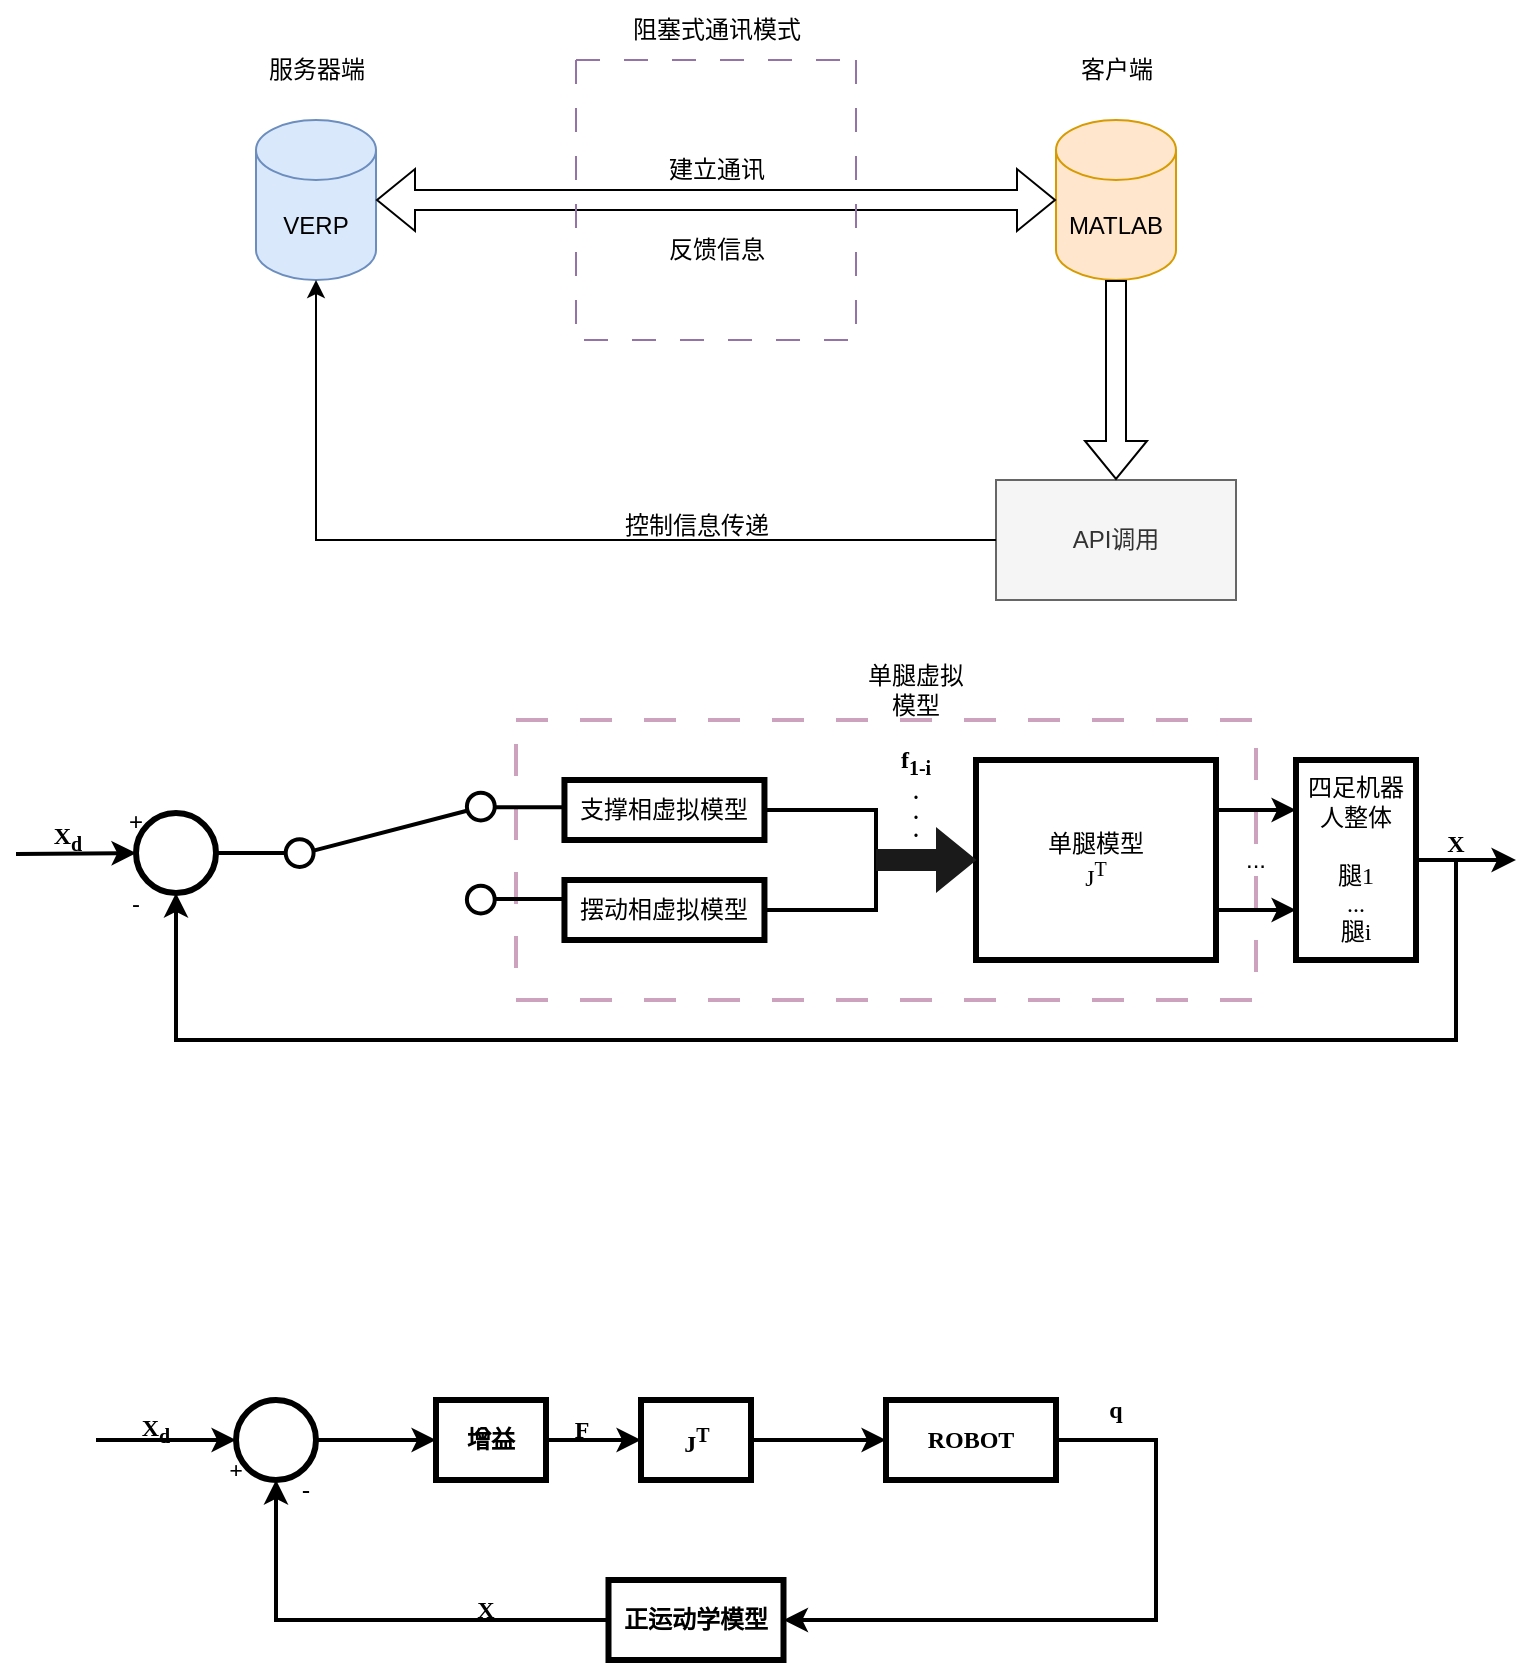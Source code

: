 <mxfile version="24.3.1" type="github">
  <diagram name="第 1 页" id="IKI6N14KD9crZWQqSluS">
    <mxGraphModel dx="818" dy="474" grid="0" gridSize="10" guides="1" tooltips="1" connect="1" arrows="1" fold="1" page="1" pageScale="1" pageWidth="827" pageHeight="1169" math="0" shadow="0">
      <root>
        <mxCell id="0" />
        <mxCell id="1" parent="0" />
        <mxCell id="tLFWGB--AHIsZchz6cfT-1" value="VERP" style="shape=cylinder3;whiteSpace=wrap;html=1;boundedLbl=1;backgroundOutline=1;size=15;fillColor=#dae8fc;strokeColor=#6c8ebf;" vertex="1" parent="1">
          <mxGeometry x="170" y="120" width="60" height="80" as="geometry" />
        </mxCell>
        <mxCell id="tLFWGB--AHIsZchz6cfT-2" value="服务器端" style="text;html=1;align=center;verticalAlign=middle;resizable=0;points=[];autosize=1;strokeColor=none;fillColor=none;" vertex="1" parent="1">
          <mxGeometry x="165" y="80" width="70" height="30" as="geometry" />
        </mxCell>
        <mxCell id="tLFWGB--AHIsZchz6cfT-3" value="MATLAB" style="shape=cylinder3;whiteSpace=wrap;html=1;boundedLbl=1;backgroundOutline=1;size=15;fillColor=#ffe6cc;strokeColor=#d79b00;" vertex="1" parent="1">
          <mxGeometry x="570" y="120" width="60" height="80" as="geometry" />
        </mxCell>
        <mxCell id="tLFWGB--AHIsZchz6cfT-4" value="客户端" style="text;html=1;align=center;verticalAlign=middle;resizable=0;points=[];autosize=1;strokeColor=none;fillColor=none;" vertex="1" parent="1">
          <mxGeometry x="570" y="80" width="60" height="30" as="geometry" />
        </mxCell>
        <mxCell id="tLFWGB--AHIsZchz6cfT-5" value="API调用" style="rounded=0;whiteSpace=wrap;html=1;fillColor=#f5f5f5;fontColor=#333333;strokeColor=#666666;" vertex="1" parent="1">
          <mxGeometry x="540" y="300" width="120" height="60" as="geometry" />
        </mxCell>
        <mxCell id="tLFWGB--AHIsZchz6cfT-6" value="" style="shape=flexArrow;endArrow=classic;startArrow=classic;html=1;rounded=0;entryX=0;entryY=0.5;entryDx=0;entryDy=0;entryPerimeter=0;exitX=1;exitY=0.5;exitDx=0;exitDy=0;exitPerimeter=0;" edge="1" parent="1" source="tLFWGB--AHIsZchz6cfT-1" target="tLFWGB--AHIsZchz6cfT-3">
          <mxGeometry width="100" height="100" relative="1" as="geometry">
            <mxPoint x="350" y="250" as="sourcePoint" />
            <mxPoint x="450" y="150" as="targetPoint" />
          </mxGeometry>
        </mxCell>
        <mxCell id="tLFWGB--AHIsZchz6cfT-7" value="" style="endArrow=classic;html=1;rounded=0;exitX=0;exitY=0.5;exitDx=0;exitDy=0;entryX=0.5;entryY=1;entryDx=0;entryDy=0;entryPerimeter=0;" edge="1" parent="1" source="tLFWGB--AHIsZchz6cfT-5" target="tLFWGB--AHIsZchz6cfT-1">
          <mxGeometry width="50" height="50" relative="1" as="geometry">
            <mxPoint x="380" y="330" as="sourcePoint" />
            <mxPoint x="430" y="280" as="targetPoint" />
            <Array as="points">
              <mxPoint x="200" y="330" />
            </Array>
          </mxGeometry>
        </mxCell>
        <mxCell id="tLFWGB--AHIsZchz6cfT-8" value="" style="shape=flexArrow;endArrow=classic;html=1;rounded=0;exitX=0.5;exitY=1;exitDx=0;exitDy=0;exitPerimeter=0;entryX=0.5;entryY=0;entryDx=0;entryDy=0;" edge="1" parent="1" source="tLFWGB--AHIsZchz6cfT-3" target="tLFWGB--AHIsZchz6cfT-5">
          <mxGeometry width="50" height="50" relative="1" as="geometry">
            <mxPoint x="380" y="290" as="sourcePoint" />
            <mxPoint x="430" y="240" as="targetPoint" />
          </mxGeometry>
        </mxCell>
        <mxCell id="tLFWGB--AHIsZchz6cfT-11" value="" style="swimlane;startSize=0;dashed=1;dashPattern=12 12;fillColor=#e1d5e7;strokeColor=#9673a6;" vertex="1" parent="1">
          <mxGeometry x="330" y="90" width="140" height="140" as="geometry" />
        </mxCell>
        <mxCell id="tLFWGB--AHIsZchz6cfT-10" value="反馈信息" style="text;html=1;align=center;verticalAlign=middle;resizable=0;points=[];autosize=1;strokeColor=none;fillColor=none;" vertex="1" parent="tLFWGB--AHIsZchz6cfT-11">
          <mxGeometry x="35" y="80" width="70" height="30" as="geometry" />
        </mxCell>
        <mxCell id="tLFWGB--AHIsZchz6cfT-9" value="建立通讯" style="text;html=1;align=center;verticalAlign=middle;resizable=0;points=[];autosize=1;strokeColor=none;fillColor=none;" vertex="1" parent="tLFWGB--AHIsZchz6cfT-11">
          <mxGeometry x="35" y="40" width="70" height="30" as="geometry" />
        </mxCell>
        <mxCell id="tLFWGB--AHIsZchz6cfT-12" value="阻塞式通讯模式" style="text;html=1;align=center;verticalAlign=middle;resizable=0;points=[];autosize=1;strokeColor=none;fillColor=none;" vertex="1" parent="1">
          <mxGeometry x="345" y="60" width="110" height="30" as="geometry" />
        </mxCell>
        <mxCell id="tLFWGB--AHIsZchz6cfT-13" value="控制信息传递" style="text;html=1;align=center;verticalAlign=middle;resizable=0;points=[];autosize=1;strokeColor=none;fillColor=none;" vertex="1" parent="1">
          <mxGeometry x="340" y="308" width="100" height="30" as="geometry" />
        </mxCell>
        <mxCell id="tLFWGB--AHIsZchz6cfT-36" value="&lt;p class=&quot;MsoNormal&quot;&gt;&lt;img src=&quot;file:///C:/Users/Wenrui/AppData/Local/Temp/ksohtml9960/wps2.png&quot; height=&quot;20&quot; width=&quot;14&quot;&gt;&lt;/p&gt;" style="ellipse;whiteSpace=wrap;html=1;aspect=fixed;strokeWidth=3;" vertex="1" parent="1">
          <mxGeometry x="110" y="466.53" width="40" height="40" as="geometry" />
        </mxCell>
        <mxCell id="tLFWGB--AHIsZchz6cfT-50" value="" style="rounded=0;whiteSpace=wrap;html=1;dashed=1;dashPattern=8 8;strokeColor=#CDA2BE;strokeWidth=2;" vertex="1" parent="1">
          <mxGeometry x="300" y="420" width="370" height="140" as="geometry" />
        </mxCell>
        <mxCell id="tLFWGB--AHIsZchz6cfT-37" value="" style="endArrow=classic;html=1;rounded=0;entryX=0;entryY=0.5;entryDx=0;entryDy=0;strokeWidth=2;" edge="1" parent="1" target="tLFWGB--AHIsZchz6cfT-36">
          <mxGeometry width="50" height="50" relative="1" as="geometry">
            <mxPoint x="50" y="487" as="sourcePoint" />
            <mxPoint x="70" y="490" as="targetPoint" />
          </mxGeometry>
        </mxCell>
        <mxCell id="tLFWGB--AHIsZchz6cfT-38" value="" style="html=1;shape=mxgraph.electrical.electro-mechanical.twoWaySwitch;aspect=fixed;elSwitchState=2;strokeWidth=2;" vertex="1" parent="1">
          <mxGeometry x="150" y="456.33" width="174.23" height="60.41" as="geometry" />
        </mxCell>
        <mxCell id="tLFWGB--AHIsZchz6cfT-39" value="支撑相虚拟模型" style="rounded=0;whiteSpace=wrap;html=1;strokeWidth=3;" vertex="1" parent="1">
          <mxGeometry x="324.23" y="450" width="100" height="30" as="geometry" />
        </mxCell>
        <mxCell id="tLFWGB--AHIsZchz6cfT-42" value="摆动相虚拟模型" style="rounded=0;whiteSpace=wrap;html=1;strokeWidth=3;" vertex="1" parent="1">
          <mxGeometry x="324.23" y="500" width="100" height="30" as="geometry" />
        </mxCell>
        <mxCell id="tLFWGB--AHIsZchz6cfT-44" value="" style="endArrow=none;html=1;rounded=0;exitX=1;exitY=0.5;exitDx=0;exitDy=0;entryX=1;entryY=0.5;entryDx=0;entryDy=0;strokeWidth=2;" edge="1" parent="1" source="tLFWGB--AHIsZchz6cfT-39" target="tLFWGB--AHIsZchz6cfT-42">
          <mxGeometry width="50" height="50" relative="1" as="geometry">
            <mxPoint x="480" y="500" as="sourcePoint" />
            <mxPoint x="530" y="450" as="targetPoint" />
            <Array as="points">
              <mxPoint x="480" y="465" />
              <mxPoint x="480" y="515" />
            </Array>
          </mxGeometry>
        </mxCell>
        <mxCell id="tLFWGB--AHIsZchz6cfT-46" value="单腿模型&lt;div&gt;&lt;font face=&quot;Times New Roman&quot;&gt;J&lt;sup&gt;T&lt;/sup&gt;&lt;/font&gt;&lt;/div&gt;" style="rounded=0;whiteSpace=wrap;html=1;strokeWidth=3;" vertex="1" parent="1">
          <mxGeometry x="530" y="440" width="120" height="100" as="geometry" />
        </mxCell>
        <mxCell id="tLFWGB--AHIsZchz6cfT-48" value="" style="shape=flexArrow;endArrow=classic;html=1;rounded=0;entryX=0;entryY=0.5;entryDx=0;entryDy=0;fillColor=#1A1A1A;strokeColor=#1A1A1A;" edge="1" parent="1" target="tLFWGB--AHIsZchz6cfT-46">
          <mxGeometry width="50" height="50" relative="1" as="geometry">
            <mxPoint x="480" y="490" as="sourcePoint" />
            <mxPoint x="530" y="540" as="targetPoint" />
          </mxGeometry>
        </mxCell>
        <mxCell id="tLFWGB--AHIsZchz6cfT-51" value="&lt;font face=&quot;Times New Roman&quot;&gt;&lt;b&gt;f&lt;sub&gt;1-i&lt;/sub&gt;&lt;/b&gt;&lt;/font&gt;&lt;div style=&quot;line-height: 40%;&quot;&gt;&lt;font face=&quot;Times New Roman&quot;&gt;&lt;b&gt;&lt;sub&gt;.&lt;/sub&gt;&lt;/b&gt;&lt;/font&gt;&lt;/div&gt;&lt;div style=&quot;line-height: 40%;&quot;&gt;&lt;font face=&quot;Times New Roman&quot;&gt;&lt;b&gt;&lt;sub&gt;.&lt;/sub&gt;&lt;/b&gt;&lt;/font&gt;&lt;/div&gt;&lt;div style=&quot;line-height: 40%;&quot;&gt;&lt;font face=&quot;Times New Roman&quot;&gt;&lt;b&gt;&lt;sub&gt;.&lt;/sub&gt;&lt;/b&gt;&lt;/font&gt;&lt;/div&gt;" style="text;html=1;align=center;verticalAlign=middle;whiteSpace=wrap;rounded=0;" vertex="1" parent="1">
          <mxGeometry x="470" y="440" width="60" height="30" as="geometry" />
        </mxCell>
        <mxCell id="tLFWGB--AHIsZchz6cfT-52" value="&lt;font face=&quot;Times New Roman&quot;&gt;四足机器人整体&lt;/font&gt;&lt;div&gt;&lt;font face=&quot;ZlpyJTW7_vwYqS0CMD5R&quot;&gt;&lt;br&gt;&lt;/font&gt;&lt;/div&gt;&lt;div&gt;&lt;font face=&quot;ZlpyJTW7_vwYqS0CMD5R&quot;&gt;腿1&lt;/font&gt;&lt;/div&gt;&lt;div&gt;&lt;font face=&quot;ZlpyJTW7_vwYqS0CMD5R&quot;&gt;...&lt;/font&gt;&lt;/div&gt;&lt;div&gt;&lt;font face=&quot;ZlpyJTW7_vwYqS0CMD5R&quot;&gt;腿i&lt;/font&gt;&lt;/div&gt;" style="rounded=0;whiteSpace=wrap;html=1;strokeWidth=3;" vertex="1" parent="1">
          <mxGeometry x="690" y="440" width="60" height="100" as="geometry" />
        </mxCell>
        <mxCell id="tLFWGB--AHIsZchz6cfT-54" value="" style="endArrow=classic;html=1;rounded=0;entryX=0;entryY=0.25;entryDx=0;entryDy=0;exitX=1;exitY=0.25;exitDx=0;exitDy=0;strokeWidth=2;" edge="1" parent="1" source="tLFWGB--AHIsZchz6cfT-46" target="tLFWGB--AHIsZchz6cfT-52">
          <mxGeometry width="50" height="50" relative="1" as="geometry">
            <mxPoint x="620" y="630" as="sourcePoint" />
            <mxPoint x="670" y="580" as="targetPoint" />
          </mxGeometry>
        </mxCell>
        <mxCell id="tLFWGB--AHIsZchz6cfT-55" value="" style="endArrow=classic;html=1;rounded=0;entryX=0;entryY=0.75;entryDx=0;entryDy=0;exitX=1;exitY=0.75;exitDx=0;exitDy=0;strokeWidth=2;" edge="1" parent="1" source="tLFWGB--AHIsZchz6cfT-46" target="tLFWGB--AHIsZchz6cfT-52">
          <mxGeometry width="50" height="50" relative="1" as="geometry">
            <mxPoint x="590" y="650" as="sourcePoint" />
            <mxPoint x="640" y="600" as="targetPoint" />
          </mxGeometry>
        </mxCell>
        <mxCell id="tLFWGB--AHIsZchz6cfT-57" value="..." style="text;html=1;align=center;verticalAlign=middle;whiteSpace=wrap;rounded=0;" vertex="1" parent="1">
          <mxGeometry x="640" y="475" width="60" height="30" as="geometry" />
        </mxCell>
        <mxCell id="tLFWGB--AHIsZchz6cfT-58" value="单腿虚拟模型" style="text;html=1;align=center;verticalAlign=middle;whiteSpace=wrap;rounded=0;" vertex="1" parent="1">
          <mxGeometry x="470" y="390" width="60" height="30" as="geometry" />
        </mxCell>
        <mxCell id="tLFWGB--AHIsZchz6cfT-59" value="" style="endArrow=classic;html=1;rounded=0;exitX=1;exitY=0.5;exitDx=0;exitDy=0;strokeWidth=2;" edge="1" parent="1" source="tLFWGB--AHIsZchz6cfT-52">
          <mxGeometry width="50" height="50" relative="1" as="geometry">
            <mxPoint x="660" y="630" as="sourcePoint" />
            <mxPoint x="800" y="490" as="targetPoint" />
          </mxGeometry>
        </mxCell>
        <mxCell id="tLFWGB--AHIsZchz6cfT-60" value="&lt;font face=&quot;Times New Roman&quot;&gt;&lt;b&gt;X&lt;/b&gt;&lt;/font&gt;" style="text;html=1;align=center;verticalAlign=middle;whiteSpace=wrap;rounded=0;" vertex="1" parent="1">
          <mxGeometry x="740" y="466.53" width="60" height="30" as="geometry" />
        </mxCell>
        <mxCell id="tLFWGB--AHIsZchz6cfT-61" value="&lt;font face=&quot;Times New Roman&quot;&gt;&lt;b&gt;X&lt;sub&gt;d&lt;/sub&gt;&lt;/b&gt;&lt;/font&gt;" style="text;html=1;align=center;verticalAlign=middle;whiteSpace=wrap;rounded=0;" vertex="1" parent="1">
          <mxGeometry x="46" y="464" width="60" height="30" as="geometry" />
        </mxCell>
        <mxCell id="tLFWGB--AHIsZchz6cfT-62" value="+" style="text;html=1;align=center;verticalAlign=middle;whiteSpace=wrap;rounded=0;" vertex="1" parent="1">
          <mxGeometry x="80" y="456" width="60" height="30" as="geometry" />
        </mxCell>
        <mxCell id="tLFWGB--AHIsZchz6cfT-63" value="-" style="text;html=1;align=center;verticalAlign=middle;whiteSpace=wrap;rounded=0;" vertex="1" parent="1">
          <mxGeometry x="80" y="497" width="60" height="30" as="geometry" />
        </mxCell>
        <mxCell id="tLFWGB--AHIsZchz6cfT-64" value="" style="endArrow=classic;html=1;rounded=0;exitX=0.5;exitY=0.767;exitDx=0;exitDy=0;exitPerimeter=0;entryX=0.5;entryY=1;entryDx=0;entryDy=0;strokeWidth=2;" edge="1" parent="1" source="tLFWGB--AHIsZchz6cfT-60" target="tLFWGB--AHIsZchz6cfT-36">
          <mxGeometry width="50" height="50" relative="1" as="geometry">
            <mxPoint x="630" y="660" as="sourcePoint" />
            <mxPoint x="190" y="570" as="targetPoint" />
            <Array as="points">
              <mxPoint x="770" y="580" />
              <mxPoint x="130" y="580" />
            </Array>
          </mxGeometry>
        </mxCell>
        <mxCell id="tLFWGB--AHIsZchz6cfT-65" value="" style="ellipse;whiteSpace=wrap;html=1;aspect=fixed;strokeWidth=3;" vertex="1" parent="1">
          <mxGeometry x="160" y="760" width="40" height="40" as="geometry" />
        </mxCell>
        <mxCell id="tLFWGB--AHIsZchz6cfT-66" value="&lt;b&gt;增益&lt;/b&gt;" style="rounded=0;whiteSpace=wrap;html=1;strokeWidth=3;" vertex="1" parent="1">
          <mxGeometry x="260" y="760" width="55" height="40" as="geometry" />
        </mxCell>
        <mxCell id="tLFWGB--AHIsZchz6cfT-67" value="&lt;font face=&quot;Times New Roman&quot;&gt;&lt;b&gt;J&lt;sup&gt;T&lt;/sup&gt;&lt;/b&gt;&lt;/font&gt;" style="rounded=0;whiteSpace=wrap;html=1;strokeWidth=3;" vertex="1" parent="1">
          <mxGeometry x="362.5" y="760" width="55" height="40" as="geometry" />
        </mxCell>
        <mxCell id="tLFWGB--AHIsZchz6cfT-69" value="&lt;font face=&quot;Times New Roman&quot;&gt;&lt;b&gt;ROBOT&lt;/b&gt;&lt;/font&gt;" style="rounded=0;whiteSpace=wrap;html=1;strokeWidth=3;" vertex="1" parent="1">
          <mxGeometry x="485" y="760" width="85" height="40" as="geometry" />
        </mxCell>
        <mxCell id="tLFWGB--AHIsZchz6cfT-70" value="&lt;b&gt;正运动学模型&lt;/b&gt;" style="rounded=0;whiteSpace=wrap;html=1;strokeWidth=3;" vertex="1" parent="1">
          <mxGeometry x="346.25" y="850" width="87.5" height="40" as="geometry" />
        </mxCell>
        <mxCell id="tLFWGB--AHIsZchz6cfT-71" value="" style="endArrow=classic;html=1;rounded=0;entryX=0;entryY=0.5;entryDx=0;entryDy=0;exitX=1;exitY=0.5;exitDx=0;exitDy=0;strokeWidth=2;" edge="1" parent="1" source="tLFWGB--AHIsZchz6cfT-65" target="tLFWGB--AHIsZchz6cfT-66">
          <mxGeometry width="50" height="50" relative="1" as="geometry">
            <mxPoint x="130" y="880" as="sourcePoint" />
            <mxPoint x="180" y="830" as="targetPoint" />
          </mxGeometry>
        </mxCell>
        <mxCell id="tLFWGB--AHIsZchz6cfT-72" value="" style="endArrow=classic;html=1;rounded=0;entryX=0;entryY=0.5;entryDx=0;entryDy=0;exitX=1;exitY=0.5;exitDx=0;exitDy=0;strokeWidth=2;" edge="1" parent="1" source="tLFWGB--AHIsZchz6cfT-66" target="tLFWGB--AHIsZchz6cfT-67">
          <mxGeometry width="50" height="50" relative="1" as="geometry">
            <mxPoint x="230" y="900" as="sourcePoint" />
            <mxPoint x="280" y="850" as="targetPoint" />
          </mxGeometry>
        </mxCell>
        <mxCell id="tLFWGB--AHIsZchz6cfT-73" value="" style="endArrow=classic;html=1;rounded=0;entryX=0;entryY=0.5;entryDx=0;entryDy=0;exitX=1;exitY=0.5;exitDx=0;exitDy=0;strokeWidth=2;" edge="1" parent="1" source="tLFWGB--AHIsZchz6cfT-67" target="tLFWGB--AHIsZchz6cfT-69">
          <mxGeometry width="50" height="50" relative="1" as="geometry">
            <mxPoint x="410" y="840" as="sourcePoint" />
            <mxPoint x="460" y="790" as="targetPoint" />
          </mxGeometry>
        </mxCell>
        <mxCell id="tLFWGB--AHIsZchz6cfT-74" value="" style="endArrow=classic;html=1;rounded=0;entryX=0;entryY=0.5;entryDx=0;entryDy=0;strokeWidth=2;" edge="1" parent="1" target="tLFWGB--AHIsZchz6cfT-65">
          <mxGeometry width="50" height="50" relative="1" as="geometry">
            <mxPoint x="90" y="780" as="sourcePoint" />
            <mxPoint x="130" y="790" as="targetPoint" />
          </mxGeometry>
        </mxCell>
        <mxCell id="tLFWGB--AHIsZchz6cfT-75" value="" style="endArrow=classic;html=1;rounded=0;entryX=1;entryY=0.5;entryDx=0;entryDy=0;exitX=1;exitY=0.5;exitDx=0;exitDy=0;strokeWidth=2;" edge="1" parent="1" source="tLFWGB--AHIsZchz6cfT-69" target="tLFWGB--AHIsZchz6cfT-70">
          <mxGeometry width="50" height="50" relative="1" as="geometry">
            <mxPoint x="590" y="830" as="sourcePoint" />
            <mxPoint x="640" y="780" as="targetPoint" />
            <Array as="points">
              <mxPoint x="620" y="780" />
              <mxPoint x="620" y="870" />
            </Array>
          </mxGeometry>
        </mxCell>
        <mxCell id="tLFWGB--AHIsZchz6cfT-76" value="" style="endArrow=classic;html=1;rounded=0;entryX=0.5;entryY=1;entryDx=0;entryDy=0;exitX=0;exitY=0.5;exitDx=0;exitDy=0;strokeWidth=2;" edge="1" parent="1" source="tLFWGB--AHIsZchz6cfT-70" target="tLFWGB--AHIsZchz6cfT-65">
          <mxGeometry width="50" height="50" relative="1" as="geometry">
            <mxPoint x="160" y="930" as="sourcePoint" />
            <mxPoint x="210" y="880" as="targetPoint" />
            <Array as="points">
              <mxPoint x="180" y="870" />
            </Array>
          </mxGeometry>
        </mxCell>
        <mxCell id="tLFWGB--AHIsZchz6cfT-77" value="&lt;font face=&quot;Times New Roman&quot;&gt;&lt;b&gt;X&lt;sub&gt;d&lt;/sub&gt;&lt;/b&gt;&lt;/font&gt;" style="text;html=1;align=center;verticalAlign=middle;whiteSpace=wrap;rounded=0;" vertex="1" parent="1">
          <mxGeometry x="90" y="760" width="60" height="30" as="geometry" />
        </mxCell>
        <mxCell id="tLFWGB--AHIsZchz6cfT-78" value="&lt;font face=&quot;Times New Roman&quot;&gt;&lt;b&gt;F&lt;/b&gt;&lt;/font&gt;" style="text;html=1;align=center;verticalAlign=middle;whiteSpace=wrap;rounded=0;" vertex="1" parent="1">
          <mxGeometry x="302.5" y="760" width="60" height="30" as="geometry" />
        </mxCell>
        <mxCell id="tLFWGB--AHIsZchz6cfT-79" value="&lt;font face=&quot;Times New Roman&quot;&gt;&lt;b&gt;q&lt;/b&gt;&lt;/font&gt;" style="text;html=1;align=center;verticalAlign=middle;whiteSpace=wrap;rounded=0;" vertex="1" parent="1">
          <mxGeometry x="570" y="750" width="60" height="30" as="geometry" />
        </mxCell>
        <mxCell id="tLFWGB--AHIsZchz6cfT-80" value="&lt;b&gt;&lt;font face=&quot;Times New Roman&quot;&gt;X&lt;/font&gt;&lt;/b&gt;" style="text;html=1;align=center;verticalAlign=middle;whiteSpace=wrap;rounded=0;" vertex="1" parent="1">
          <mxGeometry x="255" y="850" width="60" height="30" as="geometry" />
        </mxCell>
        <mxCell id="tLFWGB--AHIsZchz6cfT-81" value="&lt;b&gt;&lt;font face=&quot;Times New Roman&quot;&gt;+&lt;/font&gt;&lt;/b&gt;" style="text;html=1;align=center;verticalAlign=middle;whiteSpace=wrap;rounded=0;" vertex="1" parent="1">
          <mxGeometry x="130" y="780" width="60" height="30" as="geometry" />
        </mxCell>
        <mxCell id="tLFWGB--AHIsZchz6cfT-82" value="&lt;b&gt;&lt;font face=&quot;Times New Roman&quot;&gt;-&lt;/font&gt;&lt;/b&gt;" style="text;html=1;align=center;verticalAlign=middle;whiteSpace=wrap;rounded=0;" vertex="1" parent="1">
          <mxGeometry x="165" y="790" width="60" height="30" as="geometry" />
        </mxCell>
      </root>
    </mxGraphModel>
  </diagram>
</mxfile>
